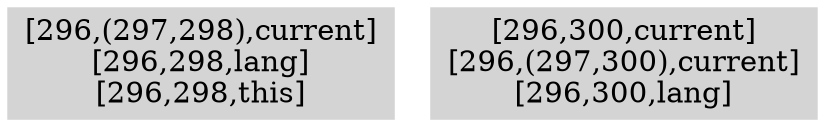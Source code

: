 digraph { 
153 [shape=box,style=filled,color=".0 .0 .83",label="[296,(297,298),current]\n[296,298,lang]\n[296,298,this]"];
154 [shape=box,style=filled,color=".0 .0 .83",label="[296,300,current]\n[296,(297,300),current]\n[296,300,lang]"];
}